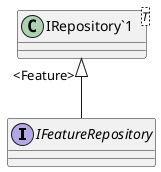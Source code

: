 @startuml
interface IFeatureRepository {
}
class "IRepository`1"<T> {
}
"IRepository`1" "<Feature>" <|-- IFeatureRepository
@enduml
